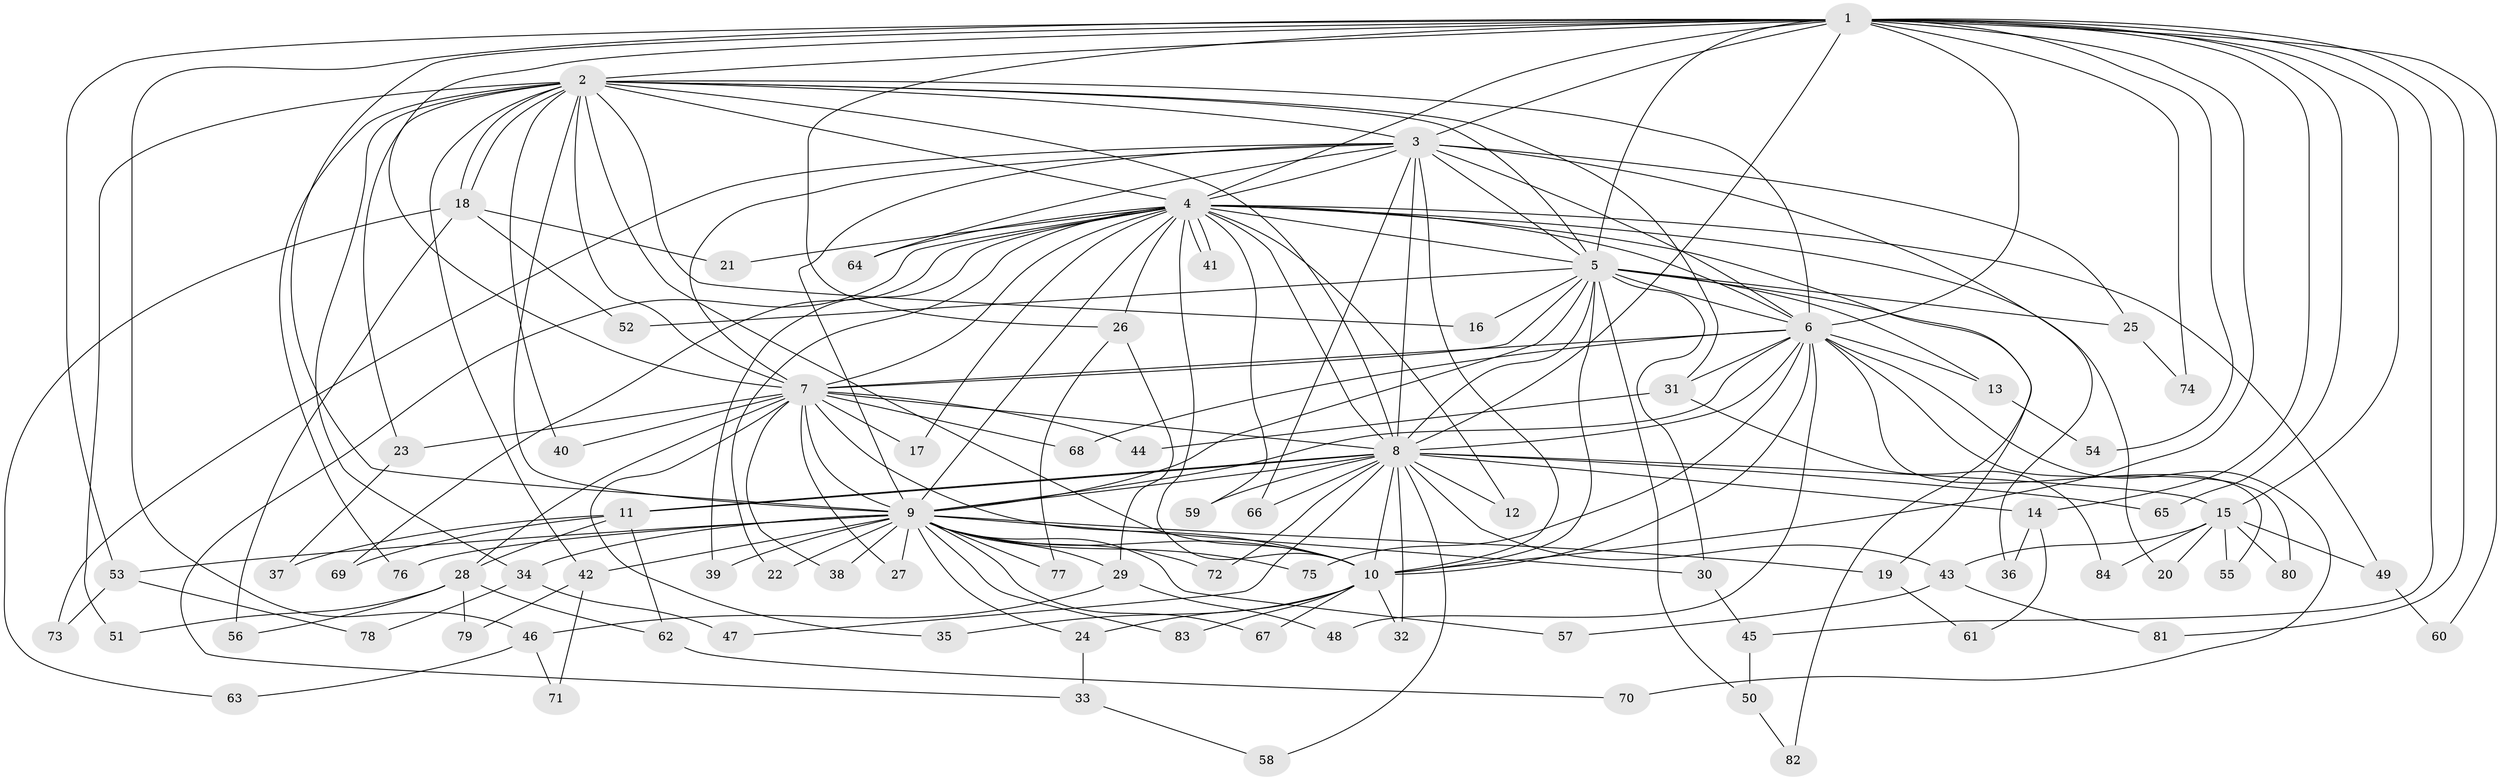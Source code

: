 // Generated by graph-tools (version 1.1) at 2025/34/03/09/25 02:34:46]
// undirected, 84 vertices, 193 edges
graph export_dot {
graph [start="1"]
  node [color=gray90,style=filled];
  1;
  2;
  3;
  4;
  5;
  6;
  7;
  8;
  9;
  10;
  11;
  12;
  13;
  14;
  15;
  16;
  17;
  18;
  19;
  20;
  21;
  22;
  23;
  24;
  25;
  26;
  27;
  28;
  29;
  30;
  31;
  32;
  33;
  34;
  35;
  36;
  37;
  38;
  39;
  40;
  41;
  42;
  43;
  44;
  45;
  46;
  47;
  48;
  49;
  50;
  51;
  52;
  53;
  54;
  55;
  56;
  57;
  58;
  59;
  60;
  61;
  62;
  63;
  64;
  65;
  66;
  67;
  68;
  69;
  70;
  71;
  72;
  73;
  74;
  75;
  76;
  77;
  78;
  79;
  80;
  81;
  82;
  83;
  84;
  1 -- 2;
  1 -- 3;
  1 -- 4;
  1 -- 5;
  1 -- 6;
  1 -- 7;
  1 -- 8;
  1 -- 9;
  1 -- 10;
  1 -- 14;
  1 -- 15;
  1 -- 26;
  1 -- 45;
  1 -- 46;
  1 -- 53;
  1 -- 54;
  1 -- 60;
  1 -- 65;
  1 -- 74;
  1 -- 81;
  2 -- 3;
  2 -- 4;
  2 -- 5;
  2 -- 6;
  2 -- 7;
  2 -- 8;
  2 -- 9;
  2 -- 10;
  2 -- 16;
  2 -- 18;
  2 -- 18;
  2 -- 23;
  2 -- 31;
  2 -- 34;
  2 -- 40;
  2 -- 42;
  2 -- 51;
  2 -- 76;
  3 -- 4;
  3 -- 5;
  3 -- 6;
  3 -- 7;
  3 -- 8;
  3 -- 9;
  3 -- 10;
  3 -- 25;
  3 -- 36;
  3 -- 64;
  3 -- 66;
  3 -- 73;
  4 -- 5;
  4 -- 6;
  4 -- 7;
  4 -- 8;
  4 -- 9;
  4 -- 10;
  4 -- 12;
  4 -- 17;
  4 -- 20;
  4 -- 21;
  4 -- 22;
  4 -- 26;
  4 -- 33;
  4 -- 39;
  4 -- 41;
  4 -- 41;
  4 -- 49;
  4 -- 59;
  4 -- 64;
  4 -- 69;
  4 -- 82;
  5 -- 6;
  5 -- 7;
  5 -- 8;
  5 -- 9;
  5 -- 10;
  5 -- 13;
  5 -- 16;
  5 -- 19;
  5 -- 25;
  5 -- 30;
  5 -- 50;
  5 -- 52;
  6 -- 7;
  6 -- 8;
  6 -- 9;
  6 -- 10;
  6 -- 13;
  6 -- 31;
  6 -- 48;
  6 -- 55;
  6 -- 68;
  6 -- 70;
  6 -- 75;
  6 -- 80;
  7 -- 8;
  7 -- 9;
  7 -- 10;
  7 -- 17;
  7 -- 23;
  7 -- 27;
  7 -- 28;
  7 -- 35;
  7 -- 38;
  7 -- 40;
  7 -- 44;
  7 -- 68;
  8 -- 9;
  8 -- 10;
  8 -- 11;
  8 -- 11;
  8 -- 12;
  8 -- 14;
  8 -- 15;
  8 -- 32;
  8 -- 43;
  8 -- 47;
  8 -- 58;
  8 -- 59;
  8 -- 65;
  8 -- 66;
  8 -- 72;
  9 -- 10;
  9 -- 19;
  9 -- 22;
  9 -- 24;
  9 -- 27;
  9 -- 29;
  9 -- 30;
  9 -- 34;
  9 -- 38;
  9 -- 39;
  9 -- 42;
  9 -- 53;
  9 -- 57;
  9 -- 67;
  9 -- 72;
  9 -- 75;
  9 -- 76;
  9 -- 77;
  9 -- 83;
  10 -- 24;
  10 -- 32;
  10 -- 35;
  10 -- 67;
  10 -- 83;
  11 -- 28;
  11 -- 37;
  11 -- 62;
  11 -- 69;
  13 -- 54;
  14 -- 36;
  14 -- 61;
  15 -- 20;
  15 -- 43;
  15 -- 49;
  15 -- 55;
  15 -- 80;
  15 -- 84;
  18 -- 21;
  18 -- 52;
  18 -- 56;
  18 -- 63;
  19 -- 61;
  23 -- 37;
  24 -- 33;
  25 -- 74;
  26 -- 29;
  26 -- 77;
  28 -- 51;
  28 -- 56;
  28 -- 62;
  28 -- 79;
  29 -- 46;
  29 -- 48;
  30 -- 45;
  31 -- 44;
  31 -- 84;
  33 -- 58;
  34 -- 47;
  34 -- 78;
  42 -- 71;
  42 -- 79;
  43 -- 57;
  43 -- 81;
  45 -- 50;
  46 -- 63;
  46 -- 71;
  49 -- 60;
  50 -- 82;
  53 -- 73;
  53 -- 78;
  62 -- 70;
}
